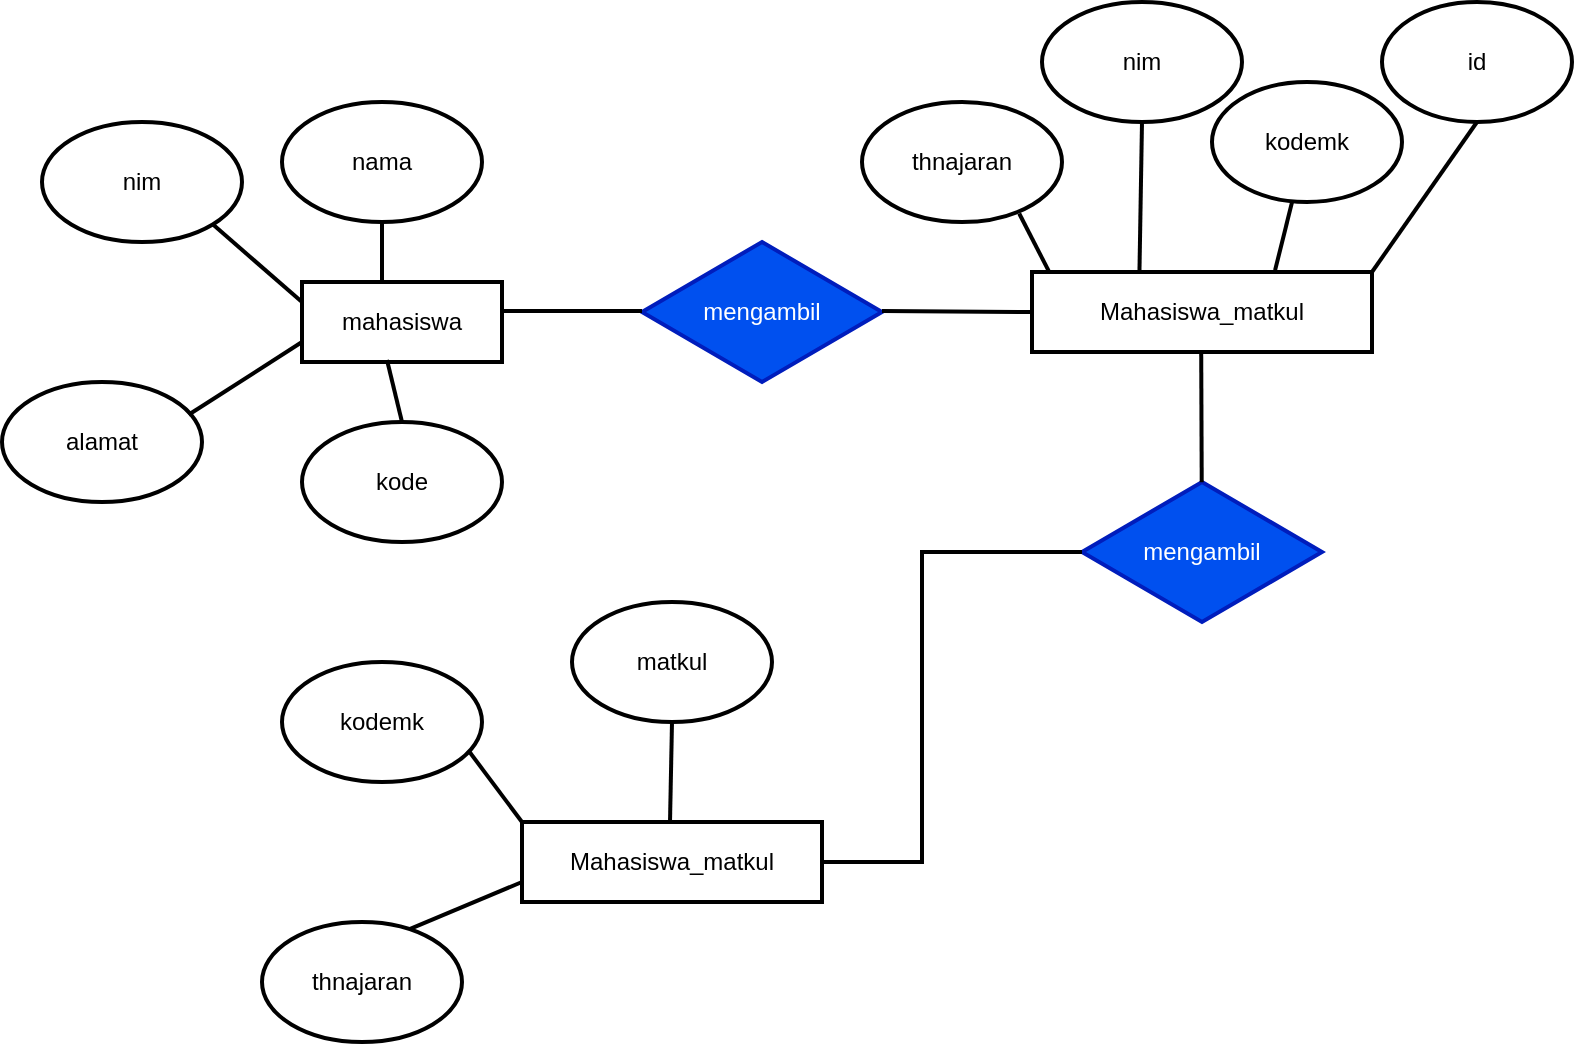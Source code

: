 <mxfile version="22.1.11" type="github">
  <diagram name="Page-1" id="PWqwW2PoI_UkWhIvHHGO">
    <mxGraphModel dx="1908" dy="1116" grid="1" gridSize="10" guides="1" tooltips="1" connect="1" arrows="1" fold="1" page="1" pageScale="1" pageWidth="850" pageHeight="1100" math="0" shadow="0">
      <root>
        <mxCell id="0" />
        <mxCell id="1" parent="0" />
        <mxCell id="1lcrRRhgiYosTXVvYZNX-7" value="nim" style="strokeWidth=2;html=1;shape=mxgraph.flowchart.start_1;whiteSpace=wrap;" vertex="1" parent="1">
          <mxGeometry x="80" y="150" width="100" height="60" as="geometry" />
        </mxCell>
        <mxCell id="1lcrRRhgiYosTXVvYZNX-8" value="nama" style="strokeWidth=2;html=1;shape=mxgraph.flowchart.start_1;whiteSpace=wrap;" vertex="1" parent="1">
          <mxGeometry x="200" y="140" width="100" height="60" as="geometry" />
        </mxCell>
        <mxCell id="1lcrRRhgiYosTXVvYZNX-9" value="kode" style="strokeWidth=2;html=1;shape=mxgraph.flowchart.start_1;whiteSpace=wrap;" vertex="1" parent="1">
          <mxGeometry x="210" y="300" width="100" height="60" as="geometry" />
        </mxCell>
        <mxCell id="1lcrRRhgiYosTXVvYZNX-10" value="alamat" style="strokeWidth=2;html=1;shape=mxgraph.flowchart.start_1;whiteSpace=wrap;" vertex="1" parent="1">
          <mxGeometry x="60" y="280" width="100" height="60" as="geometry" />
        </mxCell>
        <mxCell id="1lcrRRhgiYosTXVvYZNX-12" value="mahasiswa" style="whiteSpace=wrap;html=1;align=center;strokeWidth=2;" vertex="1" parent="1">
          <mxGeometry x="210" y="230" width="100" height="40" as="geometry" />
        </mxCell>
        <mxCell id="1lcrRRhgiYosTXVvYZNX-14" value="" style="endArrow=none;html=1;rounded=0;strokeWidth=2;" edge="1" parent="1">
          <mxGeometry width="50" height="50" relative="1" as="geometry">
            <mxPoint x="250" y="230" as="sourcePoint" />
            <mxPoint x="250" y="200" as="targetPoint" />
          </mxGeometry>
        </mxCell>
        <mxCell id="1lcrRRhgiYosTXVvYZNX-15" value="" style="endArrow=none;html=1;rounded=0;exitX=0;exitY=0.25;exitDx=0;exitDy=0;entryX=0.855;entryY=0.855;entryDx=0;entryDy=0;entryPerimeter=0;strokeWidth=2;" edge="1" parent="1" source="1lcrRRhgiYosTXVvYZNX-12" target="1lcrRRhgiYosTXVvYZNX-7">
          <mxGeometry width="50" height="50" relative="1" as="geometry">
            <mxPoint x="150" y="230" as="sourcePoint" />
            <mxPoint x="150" y="200" as="targetPoint" />
          </mxGeometry>
        </mxCell>
        <mxCell id="1lcrRRhgiYosTXVvYZNX-19" value="" style="endArrow=none;html=1;rounded=0;entryX=0.425;entryY=0.975;entryDx=0;entryDy=0;entryPerimeter=0;exitX=0.5;exitY=0;exitDx=0;exitDy=0;exitPerimeter=0;strokeWidth=2;" edge="1" parent="1" source="1lcrRRhgiYosTXVvYZNX-9" target="1lcrRRhgiYosTXVvYZNX-12">
          <mxGeometry width="50" height="50" relative="1" as="geometry">
            <mxPoint x="269.5" y="310" as="sourcePoint" />
            <mxPoint x="269.5" y="280" as="targetPoint" />
          </mxGeometry>
        </mxCell>
        <mxCell id="1lcrRRhgiYosTXVvYZNX-21" value="mengambil" style="rhombus;whiteSpace=wrap;html=1;strokeWidth=2;fillColor=#0050ef;fontColor=#ffffff;strokeColor=#001DBC;" vertex="1" parent="1">
          <mxGeometry x="380" y="210" width="120" height="70" as="geometry" />
        </mxCell>
        <mxCell id="1lcrRRhgiYosTXVvYZNX-22" value="" style="endArrow=none;html=1;rounded=0;strokeWidth=2;" edge="1" parent="1">
          <mxGeometry width="50" height="50" relative="1" as="geometry">
            <mxPoint x="310" y="244.5" as="sourcePoint" />
            <mxPoint x="380" y="244.5" as="targetPoint" />
          </mxGeometry>
        </mxCell>
        <mxCell id="1lcrRRhgiYosTXVvYZNX-23" value="Mahasiswa_matkul" style="whiteSpace=wrap;html=1;align=center;strokeWidth=2;" vertex="1" parent="1">
          <mxGeometry x="575" y="225" width="170" height="40" as="geometry" />
        </mxCell>
        <mxCell id="1lcrRRhgiYosTXVvYZNX-25" value="nim" style="strokeWidth=2;html=1;shape=mxgraph.flowchart.start_1;whiteSpace=wrap;" vertex="1" parent="1">
          <mxGeometry x="580" y="90" width="100" height="60" as="geometry" />
        </mxCell>
        <mxCell id="1lcrRRhgiYosTXVvYZNX-26" value="thnajaran" style="strokeWidth=2;html=1;shape=mxgraph.flowchart.start_1;whiteSpace=wrap;" vertex="1" parent="1">
          <mxGeometry x="490" y="140" width="100" height="60" as="geometry" />
        </mxCell>
        <mxCell id="1lcrRRhgiYosTXVvYZNX-27" value="kodemk" style="strokeWidth=2;html=1;shape=mxgraph.flowchart.start_1;whiteSpace=wrap;" vertex="1" parent="1">
          <mxGeometry x="665" y="130" width="95" height="60" as="geometry" />
        </mxCell>
        <mxCell id="1lcrRRhgiYosTXVvYZNX-28" value="" style="endArrow=none;html=1;rounded=0;entryX=0;entryY=0.5;entryDx=0;entryDy=0;strokeWidth=2;" edge="1" parent="1" target="1lcrRRhgiYosTXVvYZNX-23">
          <mxGeometry width="50" height="50" relative="1" as="geometry">
            <mxPoint x="500" y="244.55" as="sourcePoint" />
            <mxPoint x="570" y="244.55" as="targetPoint" />
          </mxGeometry>
        </mxCell>
        <mxCell id="1lcrRRhgiYosTXVvYZNX-29" value="" style="endArrow=none;html=1;rounded=0;entryX=0.933;entryY=0.273;entryDx=0;entryDy=0;entryPerimeter=0;exitX=0;exitY=0.75;exitDx=0;exitDy=0;strokeWidth=2;" edge="1" parent="1" source="1lcrRRhgiYosTXVvYZNX-12" target="1lcrRRhgiYosTXVvYZNX-10">
          <mxGeometry width="50" height="50" relative="1" as="geometry">
            <mxPoint x="180" y="280" as="sourcePoint" />
            <mxPoint x="210" y="250" as="targetPoint" />
          </mxGeometry>
        </mxCell>
        <mxCell id="1lcrRRhgiYosTXVvYZNX-32" value="" style="endArrow=none;html=1;rounded=0;entryX=0.786;entryY=0.929;entryDx=0;entryDy=0;entryPerimeter=0;exitX=0.052;exitY=0.011;exitDx=0;exitDy=0;exitPerimeter=0;strokeWidth=2;" edge="1" parent="1" source="1lcrRRhgiYosTXVvYZNX-23" target="1lcrRRhgiYosTXVvYZNX-26">
          <mxGeometry width="50" height="50" relative="1" as="geometry">
            <mxPoint x="580" y="220" as="sourcePoint" />
            <mxPoint x="610" y="200" as="targetPoint" />
            <Array as="points" />
          </mxGeometry>
        </mxCell>
        <mxCell id="1lcrRRhgiYosTXVvYZNX-34" value="" style="endArrow=none;html=1;rounded=0;entryX=0.5;entryY=1;entryDx=0;entryDy=0;entryPerimeter=0;strokeWidth=2;exitX=0.316;exitY=0.005;exitDx=0;exitDy=0;exitPerimeter=0;" edge="1" parent="1" source="1lcrRRhgiYosTXVvYZNX-23" target="1lcrRRhgiYosTXVvYZNX-25">
          <mxGeometry width="50" height="50" relative="1" as="geometry">
            <mxPoint x="630" y="220" as="sourcePoint" />
            <mxPoint x="710" y="160" as="targetPoint" />
            <Array as="points" />
          </mxGeometry>
        </mxCell>
        <mxCell id="1lcrRRhgiYosTXVvYZNX-36" value="mengambil" style="rhombus;whiteSpace=wrap;html=1;strokeWidth=2;fillColor=#0050ef;fontColor=#ffffff;strokeColor=#001DBC;" vertex="1" parent="1">
          <mxGeometry x="600" y="330" width="120" height="70" as="geometry" />
        </mxCell>
        <mxCell id="1lcrRRhgiYosTXVvYZNX-38" value="" style="endArrow=none;html=1;rounded=0;strokeWidth=2;" edge="1" parent="1" source="1lcrRRhgiYosTXVvYZNX-36">
          <mxGeometry width="50" height="50" relative="1" as="geometry">
            <mxPoint x="659.6" y="295" as="sourcePoint" />
            <mxPoint x="659.6" y="265" as="targetPoint" />
          </mxGeometry>
        </mxCell>
        <mxCell id="1lcrRRhgiYosTXVvYZNX-45" value="" style="endArrow=none;html=1;rounded=0;exitX=0.715;exitY=-0.022;exitDx=0;exitDy=0;exitPerimeter=0;strokeWidth=2;" edge="1" parent="1" source="1lcrRRhgiYosTXVvYZNX-23" target="1lcrRRhgiYosTXVvYZNX-27">
          <mxGeometry width="50" height="50" relative="1" as="geometry">
            <mxPoint x="700" y="220" as="sourcePoint" />
            <mxPoint x="680" y="180" as="targetPoint" />
            <Array as="points" />
          </mxGeometry>
        </mxCell>
        <mxCell id="1lcrRRhgiYosTXVvYZNX-47" value="Mahasiswa_matkul" style="whiteSpace=wrap;html=1;align=center;strokeWidth=2;" vertex="1" parent="1">
          <mxGeometry x="320" y="500" width="150" height="40" as="geometry" />
        </mxCell>
        <mxCell id="1lcrRRhgiYosTXVvYZNX-48" value="" style="endArrow=none;html=1;rounded=0;exitX=1;exitY=0.5;exitDx=0;exitDy=0;entryX=0;entryY=0.5;entryDx=0;entryDy=0;strokeWidth=2;" edge="1" parent="1" source="1lcrRRhgiYosTXVvYZNX-47" target="1lcrRRhgiYosTXVvYZNX-36">
          <mxGeometry width="50" height="50" relative="1" as="geometry">
            <mxPoint x="540" y="530" as="sourcePoint" />
            <mxPoint x="590" y="360" as="targetPoint" />
            <Array as="points">
              <mxPoint x="520" y="520" />
              <mxPoint x="520" y="365" />
              <mxPoint x="570" y="365" />
            </Array>
          </mxGeometry>
        </mxCell>
        <mxCell id="1lcrRRhgiYosTXVvYZNX-51" value="thnajaran" style="strokeWidth=2;html=1;shape=mxgraph.flowchart.start_1;whiteSpace=wrap;" vertex="1" parent="1">
          <mxGeometry x="190" y="550" width="100" height="60" as="geometry" />
        </mxCell>
        <mxCell id="1lcrRRhgiYosTXVvYZNX-52" value="kodemk" style="strokeWidth=2;html=1;shape=mxgraph.flowchart.start_1;whiteSpace=wrap;" vertex="1" parent="1">
          <mxGeometry x="200" y="420" width="100" height="60" as="geometry" />
        </mxCell>
        <mxCell id="1lcrRRhgiYosTXVvYZNX-53" value="matkul" style="strokeWidth=2;html=1;shape=mxgraph.flowchart.start_1;whiteSpace=wrap;" vertex="1" parent="1">
          <mxGeometry x="345" y="390" width="100" height="60" as="geometry" />
        </mxCell>
        <mxCell id="1lcrRRhgiYosTXVvYZNX-54" value="" style="endArrow=none;html=1;rounded=0;entryX=0.5;entryY=1;entryDx=0;entryDy=0;entryPerimeter=0;strokeWidth=2;" edge="1" parent="1" target="1lcrRRhgiYosTXVvYZNX-53">
          <mxGeometry width="50" height="50" relative="1" as="geometry">
            <mxPoint x="394" y="500" as="sourcePoint" />
            <mxPoint x="394.33" y="440" as="targetPoint" />
            <Array as="points" />
          </mxGeometry>
        </mxCell>
        <mxCell id="1lcrRRhgiYosTXVvYZNX-55" value="" style="endArrow=none;html=1;rounded=0;strokeWidth=2;exitX=0;exitY=0;exitDx=0;exitDy=0;entryX=0.936;entryY=0.746;entryDx=0;entryDy=0;entryPerimeter=0;" edge="1" parent="1" source="1lcrRRhgiYosTXVvYZNX-47" target="1lcrRRhgiYosTXVvYZNX-52">
          <mxGeometry width="50" height="50" relative="1" as="geometry">
            <mxPoint x="310" y="500" as="sourcePoint" />
            <mxPoint x="270" y="450" as="targetPoint" />
            <Array as="points" />
          </mxGeometry>
        </mxCell>
        <mxCell id="1lcrRRhgiYosTXVvYZNX-56" value="" style="endArrow=none;html=1;rounded=0;entryX=0;entryY=0.75;entryDx=0;entryDy=0;exitX=0.741;exitY=0.058;exitDx=0;exitDy=0;exitPerimeter=0;strokeWidth=2;" edge="1" parent="1" source="1lcrRRhgiYosTXVvYZNX-51" target="1lcrRRhgiYosTXVvYZNX-47">
          <mxGeometry width="50" height="50" relative="1" as="geometry">
            <mxPoint x="249.69" y="547.5" as="sourcePoint" />
            <mxPoint x="249.69" y="492.5" as="targetPoint" />
            <Array as="points" />
          </mxGeometry>
        </mxCell>
        <mxCell id="1lcrRRhgiYosTXVvYZNX-58" value="id" style="strokeWidth=2;html=1;shape=mxgraph.flowchart.start_1;whiteSpace=wrap;" vertex="1" parent="1">
          <mxGeometry x="750" y="90" width="95" height="60" as="geometry" />
        </mxCell>
        <mxCell id="1lcrRRhgiYosTXVvYZNX-59" value="" style="endArrow=none;html=1;rounded=0;exitX=1;exitY=0;exitDx=0;exitDy=0;strokeWidth=2;entryX=0.5;entryY=1;entryDx=0;entryDy=0;entryPerimeter=0;" edge="1" parent="1" source="1lcrRRhgiYosTXVvYZNX-23" target="1lcrRRhgiYosTXVvYZNX-58">
          <mxGeometry width="50" height="50" relative="1" as="geometry">
            <mxPoint x="775" y="239" as="sourcePoint" />
            <mxPoint x="780" y="180" as="targetPoint" />
            <Array as="points" />
          </mxGeometry>
        </mxCell>
      </root>
    </mxGraphModel>
  </diagram>
</mxfile>
